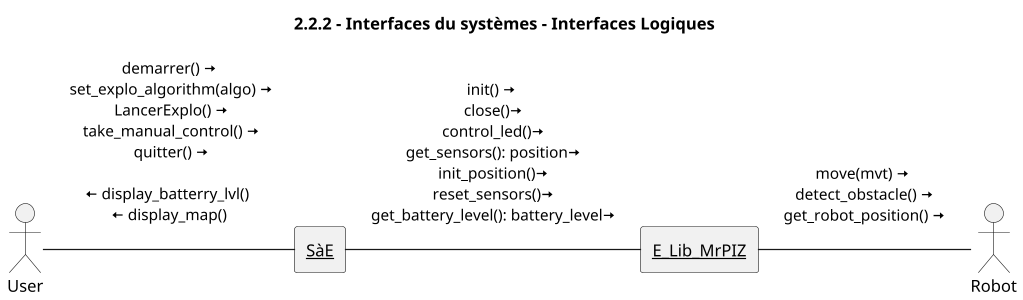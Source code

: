 @startuml
title 2.2.2 - Interfaces du systèmes - Interfaces Logiques
scale 1024*768
actor User as U
actor Robot as P

rectangle "<u>SàE</u>" as S{
}
rectangle "<u>E_Lib_MrPIZ</u>" as L{
}


U -right- S : demarrer() <&arrow-right>\n set_explo_algorithm(algo) <&arrow-right>\n LancerExplo() <&arrow-right>\n take_manual_control() <&arrow-right>\n quitter() <&arrow-right>\n \n<&arrow-left> display_batterry_lvl() \n <&arrow-left> display_map() \n
S-right-L : init() <&arrow-right> \n close()<&arrow-right> \n control_led()<&arrow-right> \n get_sensors(): position<&arrow-right> \n init_position()<&arrow-right> \n reset_sensors()<&arrow-right> \n get_battery_level(): battery_level<&arrow-right> \n
L-right-P : move(mvt) <&arrow-right> \n detect_obstacle() <&arrow-right> \n get_robot_position() <&arrow-right> \n
@enduml